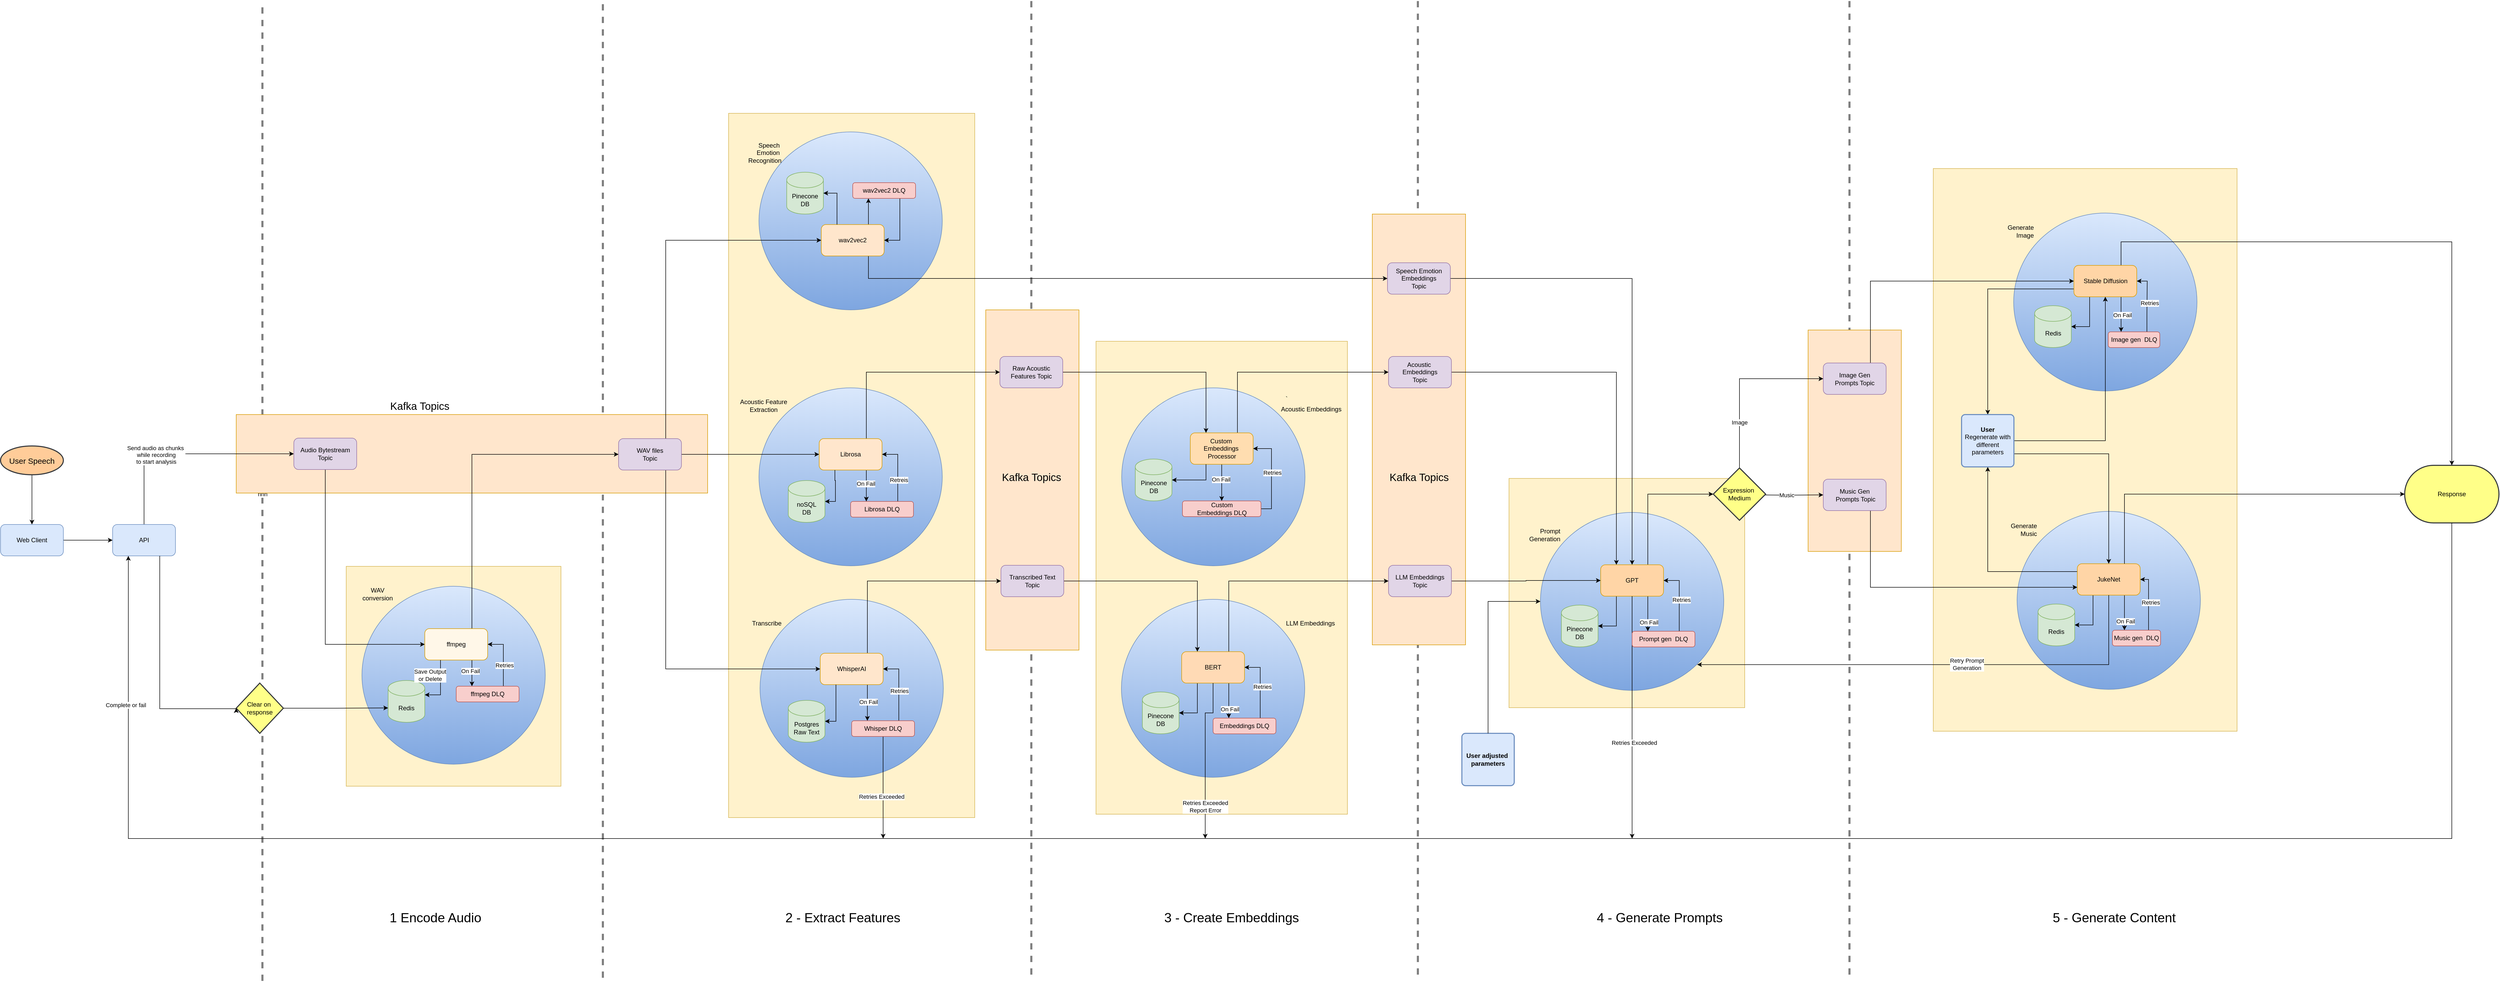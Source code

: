 <mxfile version="24.7.7">
  <diagram name="Page-1" id="VEQwehc2swYP7fJCZUeo">
    <mxGraphModel dx="2468" dy="2636" grid="1" gridSize="10" guides="1" tooltips="1" connect="1" arrows="1" fold="1" page="1" pageScale="1" pageWidth="850" pageHeight="1100" math="0" shadow="0">
      <root>
        <mxCell id="0" />
        <mxCell id="1" parent="0" />
        <mxCell id="8UidpD8ADYZxRoYTQ9N2-71" value="" style="rounded=0;whiteSpace=wrap;html=1;fillColor=#fff2cc;strokeColor=#d6b656;" vertex="1" parent="1">
          <mxGeometry x="2550" y="162" width="450" height="438" as="geometry" />
        </mxCell>
        <mxCell id="8UidpD8ADYZxRoYTQ9N2-70" value="" style="rounded=0;whiteSpace=wrap;html=1;fillColor=#fff2cc;strokeColor=#d6b656;" vertex="1" parent="1">
          <mxGeometry x="330" y="330" width="410" height="420" as="geometry" />
        </mxCell>
        <mxCell id="8UidpD8ADYZxRoYTQ9N2-68" value="" style="rounded=0;whiteSpace=wrap;html=1;fillColor=#fff2cc;strokeColor=#d6b656;" vertex="1" parent="1">
          <mxGeometry x="1060" y="-535.5" width="470" height="1345.5" as="geometry" />
        </mxCell>
        <mxCell id="8UidpD8ADYZxRoYTQ9N2-67" value="" style="rounded=0;whiteSpace=wrap;html=1;fillColor=#fff2cc;strokeColor=#d6b656;" vertex="1" parent="1">
          <mxGeometry x="1761.5" y="-100" width="480" height="903.5" as="geometry" />
        </mxCell>
        <mxCell id="8UidpD8ADYZxRoYTQ9N2-66" value="" style="rounded=0;whiteSpace=wrap;html=1;fillColor=#fff2cc;strokeColor=#d6b656;" vertex="1" parent="1">
          <mxGeometry x="3360" y="-430" width="580" height="1075" as="geometry" />
        </mxCell>
        <mxCell id="8UidpD8ADYZxRoYTQ9N2-42" value="nnn" style="endArrow=none;dashed=1;html=1;rounded=0;strokeWidth=4;curved=0;jumpStyle=none;jumpSize=24;opacity=50;flowAnimation=0;" edge="1" parent="1">
          <mxGeometry width="50" height="50" relative="1" as="geometry">
            <mxPoint x="170.0" y="1122" as="sourcePoint" />
            <mxPoint x="170.0" y="-738" as="targetPoint" />
          </mxGeometry>
        </mxCell>
        <mxCell id="8UidpD8ADYZxRoYTQ9N2-41" value="" style="endArrow=none;dashed=1;html=1;rounded=0;strokeWidth=4;curved=0;jumpStyle=gap;jumpSize=24;opacity=50;" edge="1" parent="1">
          <mxGeometry width="50" height="50" relative="1" as="geometry">
            <mxPoint x="3200" y="1110" as="sourcePoint" />
            <mxPoint x="3200" y="-750" as="targetPoint" />
          </mxGeometry>
        </mxCell>
        <mxCell id="8UidpD8ADYZxRoYTQ9N2-39" value="" style="rounded=0;whiteSpace=wrap;html=1;fillColor=#ffe6cc;strokeColor=#d79b00;" vertex="1" parent="1">
          <mxGeometry x="3121" y="-121.5" width="178" height="423" as="geometry" />
        </mxCell>
        <mxCell id="8UidpD8ADYZxRoYTQ9N2-36" value="" style="endArrow=none;dashed=1;html=1;rounded=0;strokeWidth=4;curved=0;jumpStyle=gap;jumpSize=24;opacity=50;" edge="1" parent="1">
          <mxGeometry width="50" height="50" relative="1" as="geometry">
            <mxPoint x="2376" y="1110" as="sourcePoint" />
            <mxPoint x="2376" y="-750" as="targetPoint" />
          </mxGeometry>
        </mxCell>
        <mxCell id="8UidpD8ADYZxRoYTQ9N2-34" value="nnn" style="endArrow=none;dashed=1;html=1;rounded=0;strokeWidth=4;curved=0;jumpStyle=none;jumpSize=24;opacity=50;flowAnimation=0;" edge="1" parent="1">
          <mxGeometry width="50" height="50" relative="1" as="geometry">
            <mxPoint x="820" y="1116" as="sourcePoint" />
            <mxPoint x="820" y="-744" as="targetPoint" />
          </mxGeometry>
        </mxCell>
        <mxCell id="8UidpD8ADYZxRoYTQ9N2-35" value="" style="endArrow=none;dashed=1;html=1;rounded=0;strokeWidth=4;curved=0;jumpStyle=gap;jumpSize=24;opacity=50;" edge="1" parent="1">
          <mxGeometry width="50" height="50" relative="1" as="geometry">
            <mxPoint x="1638" y="1110" as="sourcePoint" />
            <mxPoint x="1638" y="-750" as="targetPoint" />
          </mxGeometry>
        </mxCell>
        <mxCell id="8UidpD8ADYZxRoYTQ9N2-13" value="" style="verticalLabelPosition=bottom;verticalAlign=top;html=1;shape=mxgraph.flowchart.on-page_reference;fillColor=#dae8fc;strokeColor=#6c8ebf;gradientColor=#7ea6e0;" vertex="1" parent="1">
          <mxGeometry x="3520" y="225" width="350" height="340" as="geometry" />
        </mxCell>
        <mxCell id="8UidpD8ADYZxRoYTQ9N2-1" value="" style="verticalLabelPosition=bottom;verticalAlign=top;html=1;shape=mxgraph.flowchart.on-page_reference;fillColor=#dae8fc;strokeColor=#6c8ebf;gradientColor=#7ea6e0;" vertex="1" parent="1">
          <mxGeometry x="3513.5" y="-345" width="350" height="340" as="geometry" />
        </mxCell>
        <mxCell id="qtRhv1g1hhuLfqnJ4PMB-161" value="" style="verticalLabelPosition=bottom;verticalAlign=top;html=1;shape=mxgraph.flowchart.on-page_reference;fillColor=#dae8fc;strokeColor=#6c8ebf;gradientColor=#7ea6e0;" parent="1" vertex="1">
          <mxGeometry x="2610" y="227" width="350" height="340" as="geometry" />
        </mxCell>
        <mxCell id="qtRhv1g1hhuLfqnJ4PMB-157" value="" style="rounded=0;whiteSpace=wrap;html=1;fillColor=#ffe6cc;strokeColor=#d79b00;" parent="1" vertex="1">
          <mxGeometry x="120" y="40" width="900" height="150" as="geometry" />
        </mxCell>
        <mxCell id="qtRhv1g1hhuLfqnJ4PMB-156" value="" style="rounded=0;whiteSpace=wrap;html=1;fillColor=#ffe6cc;strokeColor=#d79b00;" parent="1" vertex="1">
          <mxGeometry x="2289" y="-343" width="178" height="823" as="geometry" />
        </mxCell>
        <mxCell id="qtRhv1g1hhuLfqnJ4PMB-155" value="" style="rounded=0;whiteSpace=wrap;html=1;fillColor=#ffe6cc;strokeColor=#d79b00;" parent="1" vertex="1">
          <mxGeometry x="1551" y="-160" width="178" height="650" as="geometry" />
        </mxCell>
        <mxCell id="qtRhv1g1hhuLfqnJ4PMB-152" value="" style="verticalLabelPosition=bottom;verticalAlign=top;html=1;shape=mxgraph.flowchart.on-page_reference;fillColor=#dae8fc;strokeColor=#6c8ebf;gradientColor=#7ea6e0;" parent="1" vertex="1">
          <mxGeometry x="360" y="368" width="350" height="340" as="geometry" />
        </mxCell>
        <mxCell id="qtRhv1g1hhuLfqnJ4PMB-147" value="" style="verticalLabelPosition=bottom;verticalAlign=top;html=1;shape=mxgraph.flowchart.on-page_reference;fillColor=#dae8fc;strokeColor=#6c8ebf;gradientColor=#7ea6e0;" parent="1" vertex="1">
          <mxGeometry x="1810.5" y="-11" width="350" height="340" as="geometry" />
        </mxCell>
        <mxCell id="qtRhv1g1hhuLfqnJ4PMB-146" value="" style="verticalLabelPosition=bottom;verticalAlign=top;html=1;shape=mxgraph.flowchart.on-page_reference;fillColor=#dae8fc;strokeColor=#6c8ebf;gradientColor=#7ea6e0;" parent="1" vertex="1">
          <mxGeometry x="1810" y="393" width="350" height="340" as="geometry" />
        </mxCell>
        <mxCell id="qtRhv1g1hhuLfqnJ4PMB-143" value="" style="verticalLabelPosition=bottom;verticalAlign=top;html=1;shape=mxgraph.flowchart.on-page_reference;fillColor=#dae8fc;strokeColor=#6c8ebf;gradientColor=#7ea6e0;" parent="1" vertex="1">
          <mxGeometry x="1120" y="393" width="350" height="340" as="geometry" />
        </mxCell>
        <mxCell id="qtRhv1g1hhuLfqnJ4PMB-142" value="" style="verticalLabelPosition=bottom;verticalAlign=top;html=1;shape=mxgraph.flowchart.on-page_reference;fillColor=#dae8fc;strokeColor=#6c8ebf;gradientColor=#7ea6e0;" parent="1" vertex="1">
          <mxGeometry x="1118" y="-500" width="350" height="340" as="geometry" />
        </mxCell>
        <mxCell id="qtRhv1g1hhuLfqnJ4PMB-141" value="" style="verticalLabelPosition=bottom;verticalAlign=top;html=1;shape=mxgraph.flowchart.on-page_reference;fillColor=#dae8fc;strokeColor=#6c8ebf;gradientColor=#7ea6e0;" parent="1" vertex="1">
          <mxGeometry x="1118" y="-11" width="350" height="340" as="geometry" />
        </mxCell>
        <mxCell id="qtRhv1g1hhuLfqnJ4PMB-87" style="edgeStyle=orthogonalEdgeStyle;rounded=0;orthogonalLoop=1;jettySize=auto;html=1;exitX=1;exitY=0.5;exitDx=0;exitDy=0;entryX=0;entryY=0.5;entryDx=0;entryDy=0;" parent="1" source="qtRhv1g1hhuLfqnJ4PMB-1" target="qtRhv1g1hhuLfqnJ4PMB-2" edge="1">
          <mxGeometry relative="1" as="geometry" />
        </mxCell>
        <mxCell id="qtRhv1g1hhuLfqnJ4PMB-1" value="Web Client" style="rounded=1;whiteSpace=wrap;html=1;fillColor=#dae8fc;strokeColor=#6c8ebf;" parent="1" vertex="1">
          <mxGeometry x="-330" y="250" width="120" height="60" as="geometry" />
        </mxCell>
        <mxCell id="qtRhv1g1hhuLfqnJ4PMB-4" style="edgeStyle=orthogonalEdgeStyle;rounded=0;orthogonalLoop=1;jettySize=auto;html=1;exitX=0.5;exitY=0;exitDx=0;exitDy=0;entryX=0;entryY=0.5;entryDx=0;entryDy=0;" parent="1" source="qtRhv1g1hhuLfqnJ4PMB-2" target="qtRhv1g1hhuLfqnJ4PMB-3" edge="1">
          <mxGeometry relative="1" as="geometry" />
        </mxCell>
        <mxCell id="qtRhv1g1hhuLfqnJ4PMB-96" value="Send audio as chunks&amp;nbsp;&lt;div&gt;while recording&lt;/div&gt;&lt;div&gt;to start analysis&lt;/div&gt;" style="edgeLabel;html=1;align=center;verticalAlign=middle;resizable=0;points=[];" parent="qtRhv1g1hhuLfqnJ4PMB-4" vertex="1" connectable="0">
          <mxGeometry x="-0.251" y="-2" relative="1" as="geometry">
            <mxPoint as="offset" />
          </mxGeometry>
        </mxCell>
        <mxCell id="qtRhv1g1hhuLfqnJ4PMB-2" value="API" style="rounded=1;whiteSpace=wrap;html=1;fillColor=#dae8fc;strokeColor=#6c8ebf;" parent="1" vertex="1">
          <mxGeometry x="-116" y="250" width="120" height="60" as="geometry" />
        </mxCell>
        <mxCell id="qtRhv1g1hhuLfqnJ4PMB-17" style="edgeStyle=orthogonalEdgeStyle;rounded=0;orthogonalLoop=1;jettySize=auto;html=1;exitX=0.5;exitY=1;exitDx=0;exitDy=0;entryX=0;entryY=0.5;entryDx=0;entryDy=0;" parent="1" source="qtRhv1g1hhuLfqnJ4PMB-3" target="qtRhv1g1hhuLfqnJ4PMB-5" edge="1">
          <mxGeometry relative="1" as="geometry" />
        </mxCell>
        <mxCell id="qtRhv1g1hhuLfqnJ4PMB-3" value="Audio Bytestream&lt;div&gt;Topic&lt;/div&gt;" style="rounded=1;whiteSpace=wrap;html=1;fillColor=#e1d5e7;strokeColor=#9673a6;" parent="1" vertex="1">
          <mxGeometry x="230" y="85" width="120" height="60" as="geometry" />
        </mxCell>
        <mxCell id="qtRhv1g1hhuLfqnJ4PMB-16" style="edgeStyle=orthogonalEdgeStyle;rounded=0;orthogonalLoop=1;jettySize=auto;html=1;exitX=0.75;exitY=0;exitDx=0;exitDy=0;entryX=0;entryY=0.5;entryDx=0;entryDy=0;" parent="1" source="qtRhv1g1hhuLfqnJ4PMB-5" target="qtRhv1g1hhuLfqnJ4PMB-9" edge="1">
          <mxGeometry relative="1" as="geometry" />
        </mxCell>
        <mxCell id="qtRhv1g1hhuLfqnJ4PMB-20" style="edgeStyle=orthogonalEdgeStyle;rounded=0;orthogonalLoop=1;jettySize=auto;html=1;exitX=0.75;exitY=1;exitDx=0;exitDy=0;entryX=0.25;entryY=0;entryDx=0;entryDy=0;" parent="1" source="qtRhv1g1hhuLfqnJ4PMB-5" target="qtRhv1g1hhuLfqnJ4PMB-19" edge="1">
          <mxGeometry relative="1" as="geometry" />
        </mxCell>
        <mxCell id="qtRhv1g1hhuLfqnJ4PMB-132" value="On Fail" style="edgeLabel;html=1;align=center;verticalAlign=middle;resizable=0;points=[];" parent="qtRhv1g1hhuLfqnJ4PMB-20" vertex="1" connectable="0">
          <mxGeometry x="-0.181" y="-3" relative="1" as="geometry">
            <mxPoint as="offset" />
          </mxGeometry>
        </mxCell>
        <mxCell id="qtRhv1g1hhuLfqnJ4PMB-5" value="ffmpeg" style="rounded=1;whiteSpace=wrap;html=1;fillColor=#FFF7E8;strokeColor=#d79b00;" parent="1" vertex="1">
          <mxGeometry x="480" y="449" width="120" height="60" as="geometry" />
        </mxCell>
        <mxCell id="qtRhv1g1hhuLfqnJ4PMB-8" value="WAV conversion" style="text;html=1;align=center;verticalAlign=middle;whiteSpace=wrap;rounded=0;" parent="1" vertex="1">
          <mxGeometry x="360" y="368" width="60" height="30" as="geometry" />
        </mxCell>
        <mxCell id="qtRhv1g1hhuLfqnJ4PMB-18" style="edgeStyle=orthogonalEdgeStyle;rounded=0;orthogonalLoop=1;jettySize=auto;html=1;exitX=0.75;exitY=1;exitDx=0;exitDy=0;entryX=0;entryY=0.5;entryDx=0;entryDy=0;" parent="1" source="qtRhv1g1hhuLfqnJ4PMB-9" target="qtRhv1g1hhuLfqnJ4PMB-11" edge="1">
          <mxGeometry relative="1" as="geometry">
            <Array as="points">
              <mxPoint x="940" y="526" />
            </Array>
          </mxGeometry>
        </mxCell>
        <mxCell id="qtRhv1g1hhuLfqnJ4PMB-59" style="edgeStyle=orthogonalEdgeStyle;rounded=0;orthogonalLoop=1;jettySize=auto;html=1;exitX=0.75;exitY=0;exitDx=0;exitDy=0;entryX=0;entryY=0.5;entryDx=0;entryDy=0;" parent="1" source="qtRhv1g1hhuLfqnJ4PMB-9" target="qtRhv1g1hhuLfqnJ4PMB-58" edge="1">
          <mxGeometry relative="1" as="geometry">
            <Array as="points">
              <mxPoint x="940" y="-293" />
            </Array>
          </mxGeometry>
        </mxCell>
        <mxCell id="qtRhv1g1hhuLfqnJ4PMB-153" style="edgeStyle=orthogonalEdgeStyle;rounded=0;orthogonalLoop=1;jettySize=auto;html=1;exitX=1;exitY=0.5;exitDx=0;exitDy=0;entryX=0;entryY=0.5;entryDx=0;entryDy=0;" parent="1" source="qtRhv1g1hhuLfqnJ4PMB-9" target="qtRhv1g1hhuLfqnJ4PMB-42" edge="1">
          <mxGeometry relative="1" as="geometry" />
        </mxCell>
        <mxCell id="qtRhv1g1hhuLfqnJ4PMB-9" value="WAV files&lt;div&gt;Topic&lt;/div&gt;" style="rounded=1;whiteSpace=wrap;html=1;fillColor=#e1d5e7;strokeColor=#9673a6;" parent="1" vertex="1">
          <mxGeometry x="850" y="86" width="120" height="60" as="geometry" />
        </mxCell>
        <mxCell id="qtRhv1g1hhuLfqnJ4PMB-27" style="edgeStyle=orthogonalEdgeStyle;rounded=0;orthogonalLoop=1;jettySize=auto;html=1;exitX=0.75;exitY=0;exitDx=0;exitDy=0;entryX=0;entryY=0.5;entryDx=0;entryDy=0;" parent="1" source="qtRhv1g1hhuLfqnJ4PMB-11" target="qtRhv1g1hhuLfqnJ4PMB-14" edge="1">
          <mxGeometry relative="1" as="geometry" />
        </mxCell>
        <mxCell id="qtRhv1g1hhuLfqnJ4PMB-34" style="edgeStyle=orthogonalEdgeStyle;rounded=0;orthogonalLoop=1;jettySize=auto;html=1;exitX=0.75;exitY=1;exitDx=0;exitDy=0;entryX=0.25;entryY=0;entryDx=0;entryDy=0;" parent="1" source="qtRhv1g1hhuLfqnJ4PMB-11" target="qtRhv1g1hhuLfqnJ4PMB-31" edge="1">
          <mxGeometry relative="1" as="geometry" />
        </mxCell>
        <mxCell id="qtRhv1g1hhuLfqnJ4PMB-36" value="On Fail" style="edgeLabel;html=1;align=center;verticalAlign=middle;resizable=0;points=[];" parent="qtRhv1g1hhuLfqnJ4PMB-34" vertex="1" connectable="0">
          <mxGeometry x="0.654" y="2" relative="1" as="geometry">
            <mxPoint y="-24" as="offset" />
          </mxGeometry>
        </mxCell>
        <mxCell id="qtRhv1g1hhuLfqnJ4PMB-11" value="WhisperAI" style="rounded=1;whiteSpace=wrap;html=1;fillColor=#ffe6cc;strokeColor=#d79b00;" parent="1" vertex="1">
          <mxGeometry x="1235" y="496" width="120" height="60" as="geometry" />
        </mxCell>
        <mxCell id="qtRhv1g1hhuLfqnJ4PMB-12" value="Transcribe" style="text;html=1;align=center;verticalAlign=middle;whiteSpace=wrap;rounded=0;" parent="1" vertex="1">
          <mxGeometry x="1103" y="429" width="60" height="20" as="geometry" />
        </mxCell>
        <mxCell id="qtRhv1g1hhuLfqnJ4PMB-30" style="edgeStyle=orthogonalEdgeStyle;rounded=0;orthogonalLoop=1;jettySize=auto;html=1;exitX=1;exitY=0.5;exitDx=0;exitDy=0;entryX=0.25;entryY=0;entryDx=0;entryDy=0;" parent="1" source="qtRhv1g1hhuLfqnJ4PMB-14" target="qtRhv1g1hhuLfqnJ4PMB-28" edge="1">
          <mxGeometry relative="1" as="geometry">
            <mxPoint x="1758" y="326" as="sourcePoint" />
          </mxGeometry>
        </mxCell>
        <mxCell id="qtRhv1g1hhuLfqnJ4PMB-14" value="Transcribed Text&lt;div&gt;Topic&lt;/div&gt;" style="rounded=1;whiteSpace=wrap;html=1;fillColor=#e1d5e7;strokeColor=#9673a6;" parent="1" vertex="1">
          <mxGeometry x="1580" y="328" width="120" height="60" as="geometry" />
        </mxCell>
        <mxCell id="qtRhv1g1hhuLfqnJ4PMB-23" style="edgeStyle=orthogonalEdgeStyle;rounded=0;orthogonalLoop=1;jettySize=auto;html=1;exitX=0.75;exitY=0;exitDx=0;exitDy=0;entryX=1;entryY=0.5;entryDx=0;entryDy=0;" parent="1" source="qtRhv1g1hhuLfqnJ4PMB-19" target="qtRhv1g1hhuLfqnJ4PMB-5" edge="1">
          <mxGeometry relative="1" as="geometry" />
        </mxCell>
        <mxCell id="qtRhv1g1hhuLfqnJ4PMB-186" value="Retries" style="edgeLabel;html=1;align=center;verticalAlign=middle;resizable=0;points=[];" parent="qtRhv1g1hhuLfqnJ4PMB-23" vertex="1" connectable="0">
          <mxGeometry x="-0.255" y="-2" relative="1" as="geometry">
            <mxPoint y="1" as="offset" />
          </mxGeometry>
        </mxCell>
        <mxCell id="qtRhv1g1hhuLfqnJ4PMB-19" value="ffmpeg DLQ" style="rounded=1;whiteSpace=wrap;html=1;fillColor=#f8cecc;strokeColor=#b85450;" parent="1" vertex="1">
          <mxGeometry x="540" y="559" width="120" height="30" as="geometry" />
        </mxCell>
        <mxCell id="qtRhv1g1hhuLfqnJ4PMB-21" value="&lt;div&gt;Redis&lt;/div&gt;" style="shape=cylinder3;whiteSpace=wrap;html=1;boundedLbl=1;backgroundOutline=1;size=15;fillColor=#d5e8d4;strokeColor=#82b366;" parent="1" vertex="1">
          <mxGeometry x="410" y="548" width="70" height="80" as="geometry" />
        </mxCell>
        <mxCell id="qtRhv1g1hhuLfqnJ4PMB-22" style="edgeStyle=orthogonalEdgeStyle;rounded=0;orthogonalLoop=1;jettySize=auto;html=1;exitX=0.25;exitY=1;exitDx=0;exitDy=0;entryX=1;entryY=0;entryDx=0;entryDy=27.5;entryPerimeter=0;" parent="1" source="qtRhv1g1hhuLfqnJ4PMB-5" target="qtRhv1g1hhuLfqnJ4PMB-21" edge="1">
          <mxGeometry relative="1" as="geometry" />
        </mxCell>
        <mxCell id="qtRhv1g1hhuLfqnJ4PMB-26" value="Save Output&lt;div&gt;or Delete&lt;/div&gt;" style="edgeLabel;html=1;align=center;verticalAlign=middle;resizable=0;points=[];" parent="qtRhv1g1hhuLfqnJ4PMB-22" vertex="1" connectable="0">
          <mxGeometry x="0.094" relative="1" as="geometry">
            <mxPoint x="-20" y="-24" as="offset" />
          </mxGeometry>
        </mxCell>
        <mxCell id="qtRhv1g1hhuLfqnJ4PMB-56" style="edgeStyle=orthogonalEdgeStyle;rounded=0;orthogonalLoop=1;jettySize=auto;html=1;exitX=0.25;exitY=1;exitDx=0;exitDy=0;entryX=1;entryY=0.5;entryDx=0;entryDy=0;entryPerimeter=0;" parent="1" source="qtRhv1g1hhuLfqnJ4PMB-28" target="qtRhv1g1hhuLfqnJ4PMB-55" edge="1">
          <mxGeometry relative="1" as="geometry" />
        </mxCell>
        <mxCell id="qtRhv1g1hhuLfqnJ4PMB-70" style="edgeStyle=orthogonalEdgeStyle;rounded=0;orthogonalLoop=1;jettySize=auto;html=1;exitX=0.75;exitY=1;exitDx=0;exitDy=0;entryX=0.25;entryY=0;entryDx=0;entryDy=0;" parent="1" source="qtRhv1g1hhuLfqnJ4PMB-28" target="qtRhv1g1hhuLfqnJ4PMB-69" edge="1">
          <mxGeometry relative="1" as="geometry" />
        </mxCell>
        <mxCell id="qtRhv1g1hhuLfqnJ4PMB-72" value="On Fail" style="edgeLabel;html=1;align=center;verticalAlign=middle;resizable=0;points=[];" parent="qtRhv1g1hhuLfqnJ4PMB-70" vertex="1" connectable="0">
          <mxGeometry x="0.483" y="2" relative="1" as="geometry">
            <mxPoint as="offset" />
          </mxGeometry>
        </mxCell>
        <mxCell id="qtRhv1g1hhuLfqnJ4PMB-173" style="edgeStyle=orthogonalEdgeStyle;rounded=0;orthogonalLoop=1;jettySize=auto;html=1;exitX=0.75;exitY=0;exitDx=0;exitDy=0;entryX=0;entryY=0.5;entryDx=0;entryDy=0;" parent="1" source="qtRhv1g1hhuLfqnJ4PMB-28" target="qtRhv1g1hhuLfqnJ4PMB-172" edge="1">
          <mxGeometry relative="1" as="geometry" />
        </mxCell>
        <mxCell id="qtRhv1g1hhuLfqnJ4PMB-28" value="BERT" style="rounded=1;whiteSpace=wrap;html=1;fillColor=#FFDAB5;strokeColor=#d79b00;" parent="1" vertex="1">
          <mxGeometry x="1925" y="493" width="120" height="60" as="geometry" />
        </mxCell>
        <mxCell id="qtRhv1g1hhuLfqnJ4PMB-35" style="edgeStyle=orthogonalEdgeStyle;rounded=0;orthogonalLoop=1;jettySize=auto;html=1;exitX=0.75;exitY=0;exitDx=0;exitDy=0;entryX=1;entryY=0.5;entryDx=0;entryDy=0;" parent="1" source="qtRhv1g1hhuLfqnJ4PMB-31" target="qtRhv1g1hhuLfqnJ4PMB-11" edge="1">
          <mxGeometry relative="1" as="geometry" />
        </mxCell>
        <mxCell id="qtRhv1g1hhuLfqnJ4PMB-37" value="Retries" style="edgeLabel;html=1;align=center;verticalAlign=middle;resizable=0;points=[];" parent="qtRhv1g1hhuLfqnJ4PMB-35" vertex="1" connectable="0">
          <mxGeometry x="-0.118" y="-1" relative="1" as="geometry">
            <mxPoint as="offset" />
          </mxGeometry>
        </mxCell>
        <mxCell id="8UidpD8ADYZxRoYTQ9N2-30" style="edgeStyle=orthogonalEdgeStyle;rounded=0;orthogonalLoop=1;jettySize=auto;html=1;exitX=0.5;exitY=1;exitDx=0;exitDy=0;" edge="1" parent="1" source="qtRhv1g1hhuLfqnJ4PMB-31">
          <mxGeometry relative="1" as="geometry">
            <mxPoint x="1355.095" y="850" as="targetPoint" />
          </mxGeometry>
        </mxCell>
        <mxCell id="8UidpD8ADYZxRoYTQ9N2-31" value="Retries Exceeded" style="edgeLabel;html=1;align=center;verticalAlign=middle;resizable=0;points=[];" vertex="1" connectable="0" parent="8UidpD8ADYZxRoYTQ9N2-30">
          <mxGeometry x="0.178" y="-4" relative="1" as="geometry">
            <mxPoint as="offset" />
          </mxGeometry>
        </mxCell>
        <mxCell id="qtRhv1g1hhuLfqnJ4PMB-31" value="Whisper DLQ" style="rounded=1;whiteSpace=wrap;html=1;fillColor=#f8cecc;strokeColor=#b85450;" parent="1" vertex="1">
          <mxGeometry x="1295" y="625" width="120" height="30" as="geometry" />
        </mxCell>
        <mxCell id="qtRhv1g1hhuLfqnJ4PMB-32" value="&lt;div&gt;Postgres&lt;/div&gt;&lt;div&gt;Raw Text&lt;br&gt;&lt;/div&gt;" style="shape=cylinder3;whiteSpace=wrap;html=1;boundedLbl=1;backgroundOutline=1;size=15;fillColor=#d5e8d4;strokeColor=#82b366;" parent="1" vertex="1">
          <mxGeometry x="1174" y="586" width="70" height="80" as="geometry" />
        </mxCell>
        <mxCell id="qtRhv1g1hhuLfqnJ4PMB-33" style="edgeStyle=orthogonalEdgeStyle;rounded=0;orthogonalLoop=1;jettySize=auto;html=1;exitX=0.25;exitY=1;exitDx=0;exitDy=0;entryX=1;entryY=0.5;entryDx=0;entryDy=0;entryPerimeter=0;" parent="1" source="qtRhv1g1hhuLfqnJ4PMB-11" target="qtRhv1g1hhuLfqnJ4PMB-32" edge="1">
          <mxGeometry relative="1" as="geometry" />
        </mxCell>
        <mxCell id="qtRhv1g1hhuLfqnJ4PMB-47" style="edgeStyle=orthogonalEdgeStyle;rounded=0;orthogonalLoop=1;jettySize=auto;html=1;exitX=0.75;exitY=0;exitDx=0;exitDy=0;entryX=0;entryY=0.5;entryDx=0;entryDy=0;" parent="1" source="qtRhv1g1hhuLfqnJ4PMB-42" target="qtRhv1g1hhuLfqnJ4PMB-46" edge="1">
          <mxGeometry relative="1" as="geometry" />
        </mxCell>
        <mxCell id="qtRhv1g1hhuLfqnJ4PMB-136" style="edgeStyle=orthogonalEdgeStyle;rounded=0;orthogonalLoop=1;jettySize=auto;html=1;exitX=0.75;exitY=1;exitDx=0;exitDy=0;entryX=0.25;entryY=0;entryDx=0;entryDy=0;" parent="1" source="qtRhv1g1hhuLfqnJ4PMB-42" target="qtRhv1g1hhuLfqnJ4PMB-60" edge="1">
          <mxGeometry relative="1" as="geometry" />
        </mxCell>
        <mxCell id="qtRhv1g1hhuLfqnJ4PMB-188" value="On Fail" style="edgeLabel;html=1;align=center;verticalAlign=middle;resizable=0;points=[];" parent="qtRhv1g1hhuLfqnJ4PMB-136" vertex="1" connectable="0">
          <mxGeometry x="-0.156" y="-1" relative="1" as="geometry">
            <mxPoint as="offset" />
          </mxGeometry>
        </mxCell>
        <mxCell id="qtRhv1g1hhuLfqnJ4PMB-42" value="Librosa" style="rounded=1;whiteSpace=wrap;html=1;fillColor=#ffe6cc;strokeColor=#d79b00;" parent="1" vertex="1">
          <mxGeometry x="1233" y="86" width="120" height="60" as="geometry" />
        </mxCell>
        <mxCell id="qtRhv1g1hhuLfqnJ4PMB-123" style="edgeStyle=orthogonalEdgeStyle;rounded=0;orthogonalLoop=1;jettySize=auto;html=1;exitX=1;exitY=0.5;exitDx=0;exitDy=0;entryX=0.25;entryY=0;entryDx=0;entryDy=0;" parent="1" source="qtRhv1g1hhuLfqnJ4PMB-46" target="qtRhv1g1hhuLfqnJ4PMB-67" edge="1">
          <mxGeometry relative="1" as="geometry">
            <mxPoint x="1698.5" y="-52" as="sourcePoint" />
          </mxGeometry>
        </mxCell>
        <mxCell id="qtRhv1g1hhuLfqnJ4PMB-46" value="Raw Acoustic Features Topic" style="rounded=1;whiteSpace=wrap;html=1;fillColor=#e1d5e7;strokeColor=#9673a6;" parent="1" vertex="1">
          <mxGeometry x="1578" y="-71" width="120" height="60" as="geometry" />
        </mxCell>
        <mxCell id="qtRhv1g1hhuLfqnJ4PMB-55" value="&lt;div&gt;Pinecone DB&lt;br&gt;&lt;/div&gt;" style="shape=cylinder3;whiteSpace=wrap;html=1;boundedLbl=1;backgroundOutline=1;size=15;fillColor=#d5e8d4;strokeColor=#82b366;" parent="1" vertex="1">
          <mxGeometry x="1850" y="570" width="70" height="80" as="geometry" />
        </mxCell>
        <mxCell id="qtRhv1g1hhuLfqnJ4PMB-57" value="Acoustic Feature Extraction" style="text;html=1;align=center;verticalAlign=middle;whiteSpace=wrap;rounded=0;" parent="1" vertex="1">
          <mxGeometry x="1080" y="13" width="94" height="20" as="geometry" />
        </mxCell>
        <mxCell id="qtRhv1g1hhuLfqnJ4PMB-148" style="edgeStyle=orthogonalEdgeStyle;rounded=0;orthogonalLoop=1;jettySize=auto;html=1;exitX=0.75;exitY=1;exitDx=0;exitDy=0;entryX=0;entryY=0.5;entryDx=0;entryDy=0;" parent="1" source="qtRhv1g1hhuLfqnJ4PMB-58" target="qtRhv1g1hhuLfqnJ4PMB-106" edge="1">
          <mxGeometry relative="1" as="geometry" />
        </mxCell>
        <mxCell id="qtRhv1g1hhuLfqnJ4PMB-150" style="edgeStyle=orthogonalEdgeStyle;rounded=0;orthogonalLoop=1;jettySize=auto;html=1;exitX=0.75;exitY=0;exitDx=0;exitDy=0;entryX=0.25;entryY=1;entryDx=0;entryDy=0;" parent="1" source="qtRhv1g1hhuLfqnJ4PMB-58" target="qtRhv1g1hhuLfqnJ4PMB-113" edge="1">
          <mxGeometry relative="1" as="geometry" />
        </mxCell>
        <mxCell id="qtRhv1g1hhuLfqnJ4PMB-58" value="wav2vec2" style="rounded=1;whiteSpace=wrap;html=1;fillColor=#ffe6cc;strokeColor=#d79b00;" parent="1" vertex="1">
          <mxGeometry x="1237" y="-323" width="120" height="60" as="geometry" />
        </mxCell>
        <mxCell id="qtRhv1g1hhuLfqnJ4PMB-134" style="edgeStyle=orthogonalEdgeStyle;rounded=0;orthogonalLoop=1;jettySize=auto;html=1;exitX=0.75;exitY=0;exitDx=0;exitDy=0;entryX=1;entryY=0.5;entryDx=0;entryDy=0;" parent="1" source="qtRhv1g1hhuLfqnJ4PMB-60" target="qtRhv1g1hhuLfqnJ4PMB-42" edge="1">
          <mxGeometry relative="1" as="geometry" />
        </mxCell>
        <mxCell id="qtRhv1g1hhuLfqnJ4PMB-187" value="Retreis" style="edgeLabel;html=1;align=center;verticalAlign=middle;resizable=0;points=[];" parent="qtRhv1g1hhuLfqnJ4PMB-134" vertex="1" connectable="0">
          <mxGeometry x="-0.311" y="-2" relative="1" as="geometry">
            <mxPoint as="offset" />
          </mxGeometry>
        </mxCell>
        <mxCell id="qtRhv1g1hhuLfqnJ4PMB-60" value="Librosa DLQ" style="rounded=1;whiteSpace=wrap;html=1;fillColor=#f8cecc;strokeColor=#b85450;" parent="1" vertex="1">
          <mxGeometry x="1293" y="206" width="120" height="30" as="geometry" />
        </mxCell>
        <mxCell id="qtRhv1g1hhuLfqnJ4PMB-65" value="LLM Embeddings" style="text;html=1;align=center;verticalAlign=middle;whiteSpace=wrap;rounded=0;" parent="1" vertex="1">
          <mxGeometry x="2096" y="429" width="150" height="20" as="geometry" />
        </mxCell>
        <mxCell id="qtRhv1g1hhuLfqnJ4PMB-75" style="edgeStyle=orthogonalEdgeStyle;rounded=0;orthogonalLoop=1;jettySize=auto;html=1;exitX=0.5;exitY=1;exitDx=0;exitDy=0;entryX=0.5;entryY=0;entryDx=0;entryDy=0;" parent="1" source="qtRhv1g1hhuLfqnJ4PMB-67" target="qtRhv1g1hhuLfqnJ4PMB-74" edge="1">
          <mxGeometry relative="1" as="geometry" />
        </mxCell>
        <mxCell id="qtRhv1g1hhuLfqnJ4PMB-77" value="On Fail" style="edgeLabel;html=1;align=center;verticalAlign=middle;resizable=0;points=[];" parent="qtRhv1g1hhuLfqnJ4PMB-75" vertex="1" connectable="0">
          <mxGeometry x="-0.183" y="-2" relative="1" as="geometry">
            <mxPoint as="offset" />
          </mxGeometry>
        </mxCell>
        <mxCell id="qtRhv1g1hhuLfqnJ4PMB-82" style="edgeStyle=orthogonalEdgeStyle;rounded=0;orthogonalLoop=1;jettySize=auto;html=1;exitX=0.75;exitY=0;exitDx=0;exitDy=0;entryX=0;entryY=0.5;entryDx=0;entryDy=0;" parent="1" source="qtRhv1g1hhuLfqnJ4PMB-67" target="qtRhv1g1hhuLfqnJ4PMB-81" edge="1">
          <mxGeometry relative="1" as="geometry" />
        </mxCell>
        <mxCell id="qtRhv1g1hhuLfqnJ4PMB-67" value="Custom&amp;nbsp;&lt;div&gt;Embeddings&amp;nbsp;&lt;/div&gt;&lt;div&gt;Processor&lt;/div&gt;" style="rounded=1;whiteSpace=wrap;html=1;fillColor=#FFDDB0;strokeColor=#d79b00;" parent="1" vertex="1">
          <mxGeometry x="1941.5" y="75" width="120" height="60" as="geometry" />
        </mxCell>
        <mxCell id="qtRhv1g1hhuLfqnJ4PMB-71" style="edgeStyle=orthogonalEdgeStyle;rounded=0;orthogonalLoop=1;jettySize=auto;html=1;exitX=0.75;exitY=0;exitDx=0;exitDy=0;entryX=1;entryY=0.5;entryDx=0;entryDy=0;" parent="1" source="qtRhv1g1hhuLfqnJ4PMB-69" target="qtRhv1g1hhuLfqnJ4PMB-28" edge="1">
          <mxGeometry relative="1" as="geometry" />
        </mxCell>
        <mxCell id="qtRhv1g1hhuLfqnJ4PMB-73" value="Retries" style="edgeLabel;html=1;align=center;verticalAlign=middle;resizable=0;points=[];" parent="qtRhv1g1hhuLfqnJ4PMB-71" vertex="1" connectable="0">
          <mxGeometry x="-0.058" y="-4" relative="1" as="geometry">
            <mxPoint as="offset" />
          </mxGeometry>
        </mxCell>
        <mxCell id="8UidpD8ADYZxRoYTQ9N2-28" style="edgeStyle=orthogonalEdgeStyle;rounded=0;orthogonalLoop=1;jettySize=auto;html=1;exitX=0.5;exitY=1;exitDx=0;exitDy=0;" edge="1" parent="1" source="qtRhv1g1hhuLfqnJ4PMB-28">
          <mxGeometry relative="1" as="geometry">
            <mxPoint x="1970" y="850" as="targetPoint" />
            <Array as="points">
              <mxPoint x="1985" y="610" />
              <mxPoint x="1970" y="610" />
              <mxPoint x="1970" y="850" />
            </Array>
          </mxGeometry>
        </mxCell>
        <mxCell id="8UidpD8ADYZxRoYTQ9N2-29" value="Retries Exceeded&lt;div&gt;Report Error&lt;/div&gt;" style="edgeLabel;html=1;align=center;verticalAlign=middle;resizable=0;points=[];" vertex="1" connectable="0" parent="8UidpD8ADYZxRoYTQ9N2-28">
          <mxGeometry x="0.149" y="1" relative="1" as="geometry">
            <mxPoint x="-1" y="72" as="offset" />
          </mxGeometry>
        </mxCell>
        <mxCell id="qtRhv1g1hhuLfqnJ4PMB-69" value="Embeddings DLQ" style="rounded=1;whiteSpace=wrap;html=1;fillColor=#f8cecc;strokeColor=#b85450;" parent="1" vertex="1">
          <mxGeometry x="1985" y="620" width="120" height="30" as="geometry" />
        </mxCell>
        <mxCell id="qtRhv1g1hhuLfqnJ4PMB-76" style="edgeStyle=orthogonalEdgeStyle;rounded=0;orthogonalLoop=1;jettySize=auto;html=1;exitX=1;exitY=0.5;exitDx=0;exitDy=0;entryX=1;entryY=0.5;entryDx=0;entryDy=0;" parent="1" source="qtRhv1g1hhuLfqnJ4PMB-74" target="qtRhv1g1hhuLfqnJ4PMB-67" edge="1">
          <mxGeometry relative="1" as="geometry" />
        </mxCell>
        <mxCell id="qtRhv1g1hhuLfqnJ4PMB-78" value="Retries" style="edgeLabel;html=1;align=center;verticalAlign=middle;resizable=0;points=[];" parent="qtRhv1g1hhuLfqnJ4PMB-76" vertex="1" connectable="0">
          <mxGeometry x="0.052" y="-1" relative="1" as="geometry">
            <mxPoint as="offset" />
          </mxGeometry>
        </mxCell>
        <mxCell id="qtRhv1g1hhuLfqnJ4PMB-74" value="&lt;div&gt;Custom&lt;/div&gt;Embeddings DLQ" style="rounded=1;whiteSpace=wrap;html=1;fillColor=#f8cecc;strokeColor=#b85450;" parent="1" vertex="1">
          <mxGeometry x="1926.5" y="205" width="150" height="30" as="geometry" />
        </mxCell>
        <mxCell id="qtRhv1g1hhuLfqnJ4PMB-79" value="&lt;div&gt;noSQL&lt;br&gt;&lt;/div&gt;&lt;div&gt;DB&lt;/div&gt;" style="shape=cylinder3;whiteSpace=wrap;html=1;boundedLbl=1;backgroundOutline=1;size=15;fillColor=#d5e8d4;strokeColor=#82b366;" parent="1" vertex="1">
          <mxGeometry x="1174" y="166" width="70" height="80" as="geometry" />
        </mxCell>
        <mxCell id="qtRhv1g1hhuLfqnJ4PMB-185" style="edgeStyle=orthogonalEdgeStyle;rounded=0;orthogonalLoop=1;jettySize=auto;html=1;exitX=1;exitY=0.5;exitDx=0;exitDy=0;entryX=0.25;entryY=0;entryDx=0;entryDy=0;" parent="1" source="qtRhv1g1hhuLfqnJ4PMB-81" target="qtRhv1g1hhuLfqnJ4PMB-165" edge="1">
          <mxGeometry relative="1" as="geometry" />
        </mxCell>
        <mxCell id="qtRhv1g1hhuLfqnJ4PMB-81" value="Acoustic&amp;nbsp;&lt;div&gt;Embeddings&lt;div&gt;Topic&lt;/div&gt;&lt;/div&gt;" style="rounded=1;whiteSpace=wrap;html=1;fillColor=#e1d5e7;strokeColor=#9673a6;" parent="1" vertex="1">
          <mxGeometry x="2320" y="-71" width="120" height="60" as="geometry" />
        </mxCell>
        <mxCell id="qtRhv1g1hhuLfqnJ4PMB-86" style="edgeStyle=orthogonalEdgeStyle;rounded=0;orthogonalLoop=1;jettySize=auto;html=1;entryX=0.5;entryY=0;entryDx=0;entryDy=0;exitX=0.5;exitY=1;exitDx=0;exitDy=0;exitPerimeter=0;" parent="1" source="qtRhv1g1hhuLfqnJ4PMB-159" target="qtRhv1g1hhuLfqnJ4PMB-1" edge="1">
          <mxGeometry relative="1" as="geometry">
            <mxPoint x="-270" y="80" as="sourcePoint" />
          </mxGeometry>
        </mxCell>
        <mxCell id="qtRhv1g1hhuLfqnJ4PMB-90" value="Clear on&amp;nbsp;&lt;div&gt;response&lt;/div&gt;" style="strokeWidth=2;html=1;shape=mxgraph.flowchart.decision;whiteSpace=wrap;fillColor=#ffff88;strokeColor=#36393d;" parent="1" vertex="1">
          <mxGeometry x="120" y="553" width="90" height="96" as="geometry" />
        </mxCell>
        <mxCell id="qtRhv1g1hhuLfqnJ4PMB-92" style="edgeStyle=orthogonalEdgeStyle;rounded=0;orthogonalLoop=1;jettySize=auto;html=1;exitX=1;exitY=0.5;exitDx=0;exitDy=0;exitPerimeter=0;entryX=0;entryY=0;entryDx=0;entryDy=52.5;entryPerimeter=0;" parent="1" source="qtRhv1g1hhuLfqnJ4PMB-90" target="qtRhv1g1hhuLfqnJ4PMB-21" edge="1">
          <mxGeometry relative="1" as="geometry">
            <mxPoint x="134" y="410" as="targetPoint" />
          </mxGeometry>
        </mxCell>
        <mxCell id="qtRhv1g1hhuLfqnJ4PMB-93" value="Response" style="strokeWidth=2;html=1;shape=mxgraph.flowchart.terminator;whiteSpace=wrap;fillColor=#ffff88;strokeColor=#36393d;" parent="1" vertex="1">
          <mxGeometry x="4260" y="137" width="180" height="110" as="geometry" />
        </mxCell>
        <mxCell id="qtRhv1g1hhuLfqnJ4PMB-94" style="edgeStyle=orthogonalEdgeStyle;rounded=0;orthogonalLoop=1;jettySize=auto;html=1;exitX=0.5;exitY=1;exitDx=0;exitDy=0;exitPerimeter=0;entryX=0.25;entryY=1;entryDx=0;entryDy=0;" parent="1" source="qtRhv1g1hhuLfqnJ4PMB-93" target="qtRhv1g1hhuLfqnJ4PMB-2" edge="1">
          <mxGeometry relative="1" as="geometry">
            <Array as="points">
              <mxPoint x="4350" y="850" />
              <mxPoint x="-86" y="850" />
            </Array>
          </mxGeometry>
        </mxCell>
        <mxCell id="qtRhv1g1hhuLfqnJ4PMB-98" value="Complete or fail" style="edgeLabel;html=1;align=center;verticalAlign=middle;resizable=0;points=[];" parent="qtRhv1g1hhuLfqnJ4PMB-94" vertex="1" connectable="0">
          <mxGeometry x="0.898" y="5" relative="1" as="geometry">
            <mxPoint as="offset" />
          </mxGeometry>
        </mxCell>
        <mxCell id="qtRhv1g1hhuLfqnJ4PMB-184" style="edgeStyle=orthogonalEdgeStyle;rounded=0;orthogonalLoop=1;jettySize=auto;html=1;exitX=1;exitY=0.5;exitDx=0;exitDy=0;" parent="1" source="qtRhv1g1hhuLfqnJ4PMB-106" target="qtRhv1g1hhuLfqnJ4PMB-165" edge="1">
          <mxGeometry relative="1" as="geometry" />
        </mxCell>
        <mxCell id="qtRhv1g1hhuLfqnJ4PMB-106" value="Speech Emotion&lt;div&gt;Embeddings&lt;/div&gt;&lt;div&gt;Topic&lt;/div&gt;" style="rounded=1;whiteSpace=wrap;html=1;fillColor=#e1d5e7;strokeColor=#9673a6;" parent="1" vertex="1">
          <mxGeometry x="2318" y="-250" width="120" height="60" as="geometry" />
        </mxCell>
        <mxCell id="qtRhv1g1hhuLfqnJ4PMB-109" value="Pinecone DB" style="shape=cylinder3;whiteSpace=wrap;html=1;boundedLbl=1;backgroundOutline=1;size=15;fillColor=#d5e8d4;strokeColor=#82b366;" parent="1" vertex="1">
          <mxGeometry x="1171" y="-423" width="70" height="80" as="geometry" />
        </mxCell>
        <mxCell id="qtRhv1g1hhuLfqnJ4PMB-151" style="edgeStyle=orthogonalEdgeStyle;rounded=0;orthogonalLoop=1;jettySize=auto;html=1;exitX=0.75;exitY=1;exitDx=0;exitDy=0;entryX=1;entryY=0.5;entryDx=0;entryDy=0;" parent="1" source="qtRhv1g1hhuLfqnJ4PMB-113" target="qtRhv1g1hhuLfqnJ4PMB-58" edge="1">
          <mxGeometry relative="1" as="geometry" />
        </mxCell>
        <mxCell id="qtRhv1g1hhuLfqnJ4PMB-113" value="wav2vec2 DLQ" style="rounded=1;whiteSpace=wrap;html=1;fillColor=#f8cecc;strokeColor=#b85450;" parent="1" vertex="1">
          <mxGeometry x="1297" y="-403" width="120" height="30" as="geometry" />
        </mxCell>
        <mxCell id="qtRhv1g1hhuLfqnJ4PMB-120" value="Acoustic Embeddings" style="text;html=1;align=center;verticalAlign=middle;whiteSpace=wrap;rounded=0;" parent="1" vertex="1">
          <mxGeometry x="2110" y="20" width="125" height="20" as="geometry" />
        </mxCell>
        <mxCell id="qtRhv1g1hhuLfqnJ4PMB-121" value="`" style="text;html=1;align=center;verticalAlign=middle;resizable=0;points=[];autosize=1;strokeColor=none;fillColor=none;" parent="1" vertex="1">
          <mxGeometry x="2110" y="-5" width="30" height="30" as="geometry" />
        </mxCell>
        <mxCell id="qtRhv1g1hhuLfqnJ4PMB-122" style="edgeStyle=orthogonalEdgeStyle;rounded=0;orthogonalLoop=1;jettySize=auto;html=1;exitX=0.5;exitY=1;exitDx=0;exitDy=0;" parent="1" source="qtRhv1g1hhuLfqnJ4PMB-60" target="qtRhv1g1hhuLfqnJ4PMB-60" edge="1">
          <mxGeometry relative="1" as="geometry" />
        </mxCell>
        <mxCell id="qtRhv1g1hhuLfqnJ4PMB-126" value="Pinecone DB" style="shape=cylinder3;whiteSpace=wrap;html=1;boundedLbl=1;backgroundOutline=1;size=15;fillColor=#d5e8d4;strokeColor=#82b366;" parent="1" vertex="1">
          <mxGeometry x="1836.5" y="125" width="70" height="80" as="geometry" />
        </mxCell>
        <mxCell id="qtRhv1g1hhuLfqnJ4PMB-84" value="Speech&amp;nbsp;&lt;div&gt;Emotion&amp;nbsp;&lt;/div&gt;&lt;div&gt;Recognition&lt;/div&gt;" style="text;html=1;align=right;verticalAlign=middle;whiteSpace=wrap;rounded=0;" parent="1" vertex="1">
          <mxGeometry x="983" y="-470" width="180" height="20" as="geometry" />
        </mxCell>
        <mxCell id="qtRhv1g1hhuLfqnJ4PMB-137" style="edgeStyle=orthogonalEdgeStyle;rounded=0;orthogonalLoop=1;jettySize=auto;html=1;exitX=0.25;exitY=1;exitDx=0;exitDy=0;entryX=1;entryY=0.5;entryDx=0;entryDy=0;entryPerimeter=0;" parent="1" source="qtRhv1g1hhuLfqnJ4PMB-42" target="qtRhv1g1hhuLfqnJ4PMB-79" edge="1">
          <mxGeometry relative="1" as="geometry" />
        </mxCell>
        <mxCell id="qtRhv1g1hhuLfqnJ4PMB-138" style="edgeStyle=orthogonalEdgeStyle;rounded=0;orthogonalLoop=1;jettySize=auto;html=1;exitX=0.25;exitY=1;exitDx=0;exitDy=0;entryX=1;entryY=0.5;entryDx=0;entryDy=0;entryPerimeter=0;" parent="1" source="qtRhv1g1hhuLfqnJ4PMB-67" target="qtRhv1g1hhuLfqnJ4PMB-126" edge="1">
          <mxGeometry relative="1" as="geometry" />
        </mxCell>
        <mxCell id="qtRhv1g1hhuLfqnJ4PMB-149" style="edgeStyle=orthogonalEdgeStyle;rounded=0;orthogonalLoop=1;jettySize=auto;html=1;exitX=0.25;exitY=0;exitDx=0;exitDy=0;entryX=1;entryY=0.5;entryDx=0;entryDy=0;entryPerimeter=0;" parent="1" source="qtRhv1g1hhuLfqnJ4PMB-58" target="qtRhv1g1hhuLfqnJ4PMB-109" edge="1">
          <mxGeometry relative="1" as="geometry" />
        </mxCell>
        <mxCell id="qtRhv1g1hhuLfqnJ4PMB-158" style="edgeStyle=orthogonalEdgeStyle;rounded=0;orthogonalLoop=1;jettySize=auto;html=1;exitX=1;exitY=0;exitDx=0;exitDy=0;entryX=0;entryY=0.5;entryDx=0;entryDy=0;entryPerimeter=0;" parent="1" target="qtRhv1g1hhuLfqnJ4PMB-90" edge="1">
          <mxGeometry relative="1" as="geometry">
            <Array as="points">
              <mxPoint x="-26" y="602" />
            </Array>
            <mxPoint x="-26" y="310" as="sourcePoint" />
          </mxGeometry>
        </mxCell>
        <mxCell id="qtRhv1g1hhuLfqnJ4PMB-159" value="&lt;font style=&quot;font-size: 15px;&quot;&gt;User Speech&lt;/font&gt;" style="strokeWidth=2;html=1;shape=mxgraph.flowchart.start_1;whiteSpace=wrap;fillColor=#ffcc99;strokeColor=#36393d;" parent="1" vertex="1">
          <mxGeometry x="-330" y="100" width="120" height="55" as="geometry" />
        </mxCell>
        <mxCell id="qtRhv1g1hhuLfqnJ4PMB-162" style="edgeStyle=orthogonalEdgeStyle;rounded=0;orthogonalLoop=1;jettySize=auto;html=1;exitX=0.25;exitY=1;exitDx=0;exitDy=0;entryX=1;entryY=0.5;entryDx=0;entryDy=0;entryPerimeter=0;" parent="1" source="qtRhv1g1hhuLfqnJ4PMB-165" target="qtRhv1g1hhuLfqnJ4PMB-166" edge="1">
          <mxGeometry relative="1" as="geometry" />
        </mxCell>
        <mxCell id="qtRhv1g1hhuLfqnJ4PMB-163" style="edgeStyle=orthogonalEdgeStyle;rounded=0;orthogonalLoop=1;jettySize=auto;html=1;exitX=0.75;exitY=1;exitDx=0;exitDy=0;entryX=0.25;entryY=0;entryDx=0;entryDy=0;" parent="1" source="qtRhv1g1hhuLfqnJ4PMB-165" target="qtRhv1g1hhuLfqnJ4PMB-171" edge="1">
          <mxGeometry relative="1" as="geometry" />
        </mxCell>
        <mxCell id="qtRhv1g1hhuLfqnJ4PMB-164" value="On Fail" style="edgeLabel;html=1;align=center;verticalAlign=middle;resizable=0;points=[];" parent="qtRhv1g1hhuLfqnJ4PMB-163" vertex="1" connectable="0">
          <mxGeometry x="0.483" y="2" relative="1" as="geometry">
            <mxPoint as="offset" />
          </mxGeometry>
        </mxCell>
        <mxCell id="qtRhv1g1hhuLfqnJ4PMB-176" style="edgeStyle=orthogonalEdgeStyle;rounded=0;orthogonalLoop=1;jettySize=auto;html=1;exitX=0.75;exitY=0;exitDx=0;exitDy=0;entryX=0;entryY=0.5;entryDx=0;entryDy=0;entryPerimeter=0;" parent="1" source="qtRhv1g1hhuLfqnJ4PMB-165" target="qtRhv1g1hhuLfqnJ4PMB-177" edge="1">
          <mxGeometry relative="1" as="geometry" />
        </mxCell>
        <mxCell id="qtRhv1g1hhuLfqnJ4PMB-165" value="GPT" style="rounded=1;whiteSpace=wrap;html=1;fillColor=#FFD5A6;strokeColor=#d79b00;" parent="1" vertex="1">
          <mxGeometry x="2725" y="327" width="120" height="60" as="geometry" />
        </mxCell>
        <mxCell id="qtRhv1g1hhuLfqnJ4PMB-166" value="&lt;div&gt;Pinecone DB&lt;br&gt;&lt;/div&gt;" style="shape=cylinder3;whiteSpace=wrap;html=1;boundedLbl=1;backgroundOutline=1;size=15;fillColor=#d5e8d4;strokeColor=#82b366;" parent="1" vertex="1">
          <mxGeometry x="2650" y="404" width="70" height="80" as="geometry" />
        </mxCell>
        <mxCell id="qtRhv1g1hhuLfqnJ4PMB-167" value="Prompt&lt;div&gt;Generation&lt;/div&gt;" style="text;html=1;align=right;verticalAlign=middle;whiteSpace=wrap;rounded=0;" parent="1" vertex="1">
          <mxGeometry x="2570" y="260" width="80" height="20" as="geometry" />
        </mxCell>
        <mxCell id="qtRhv1g1hhuLfqnJ4PMB-169" style="edgeStyle=orthogonalEdgeStyle;rounded=0;orthogonalLoop=1;jettySize=auto;html=1;exitX=0.75;exitY=0;exitDx=0;exitDy=0;entryX=1;entryY=0.5;entryDx=0;entryDy=0;" parent="1" source="qtRhv1g1hhuLfqnJ4PMB-171" target="qtRhv1g1hhuLfqnJ4PMB-165" edge="1">
          <mxGeometry relative="1" as="geometry" />
        </mxCell>
        <mxCell id="qtRhv1g1hhuLfqnJ4PMB-170" value="Retries" style="edgeLabel;html=1;align=center;verticalAlign=middle;resizable=0;points=[];" parent="qtRhv1g1hhuLfqnJ4PMB-169" vertex="1" connectable="0">
          <mxGeometry x="-0.058" y="-4" relative="1" as="geometry">
            <mxPoint as="offset" />
          </mxGeometry>
        </mxCell>
        <mxCell id="8UidpD8ADYZxRoYTQ9N2-32" style="edgeStyle=orthogonalEdgeStyle;rounded=0;orthogonalLoop=1;jettySize=auto;html=1;exitX=0.5;exitY=1;exitDx=0;exitDy=0;" edge="1" parent="1" source="qtRhv1g1hhuLfqnJ4PMB-165">
          <mxGeometry relative="1" as="geometry">
            <mxPoint x="2785" y="850" as="targetPoint" />
            <Array as="points">
              <mxPoint x="2785" y="630" />
              <mxPoint x="2785" y="630" />
            </Array>
          </mxGeometry>
        </mxCell>
        <mxCell id="8UidpD8ADYZxRoYTQ9N2-33" value="Retries Exceeded" style="edgeLabel;html=1;align=center;verticalAlign=middle;resizable=0;points=[];" vertex="1" connectable="0" parent="8UidpD8ADYZxRoYTQ9N2-32">
          <mxGeometry x="0.207" y="4" relative="1" as="geometry">
            <mxPoint as="offset" />
          </mxGeometry>
        </mxCell>
        <mxCell id="qtRhv1g1hhuLfqnJ4PMB-171" value="Prompt gen &amp;nbsp;DLQ" style="rounded=1;whiteSpace=wrap;html=1;fillColor=#f8cecc;strokeColor=#b85450;" parent="1" vertex="1">
          <mxGeometry x="2785" y="454" width="120" height="30" as="geometry" />
        </mxCell>
        <mxCell id="qtRhv1g1hhuLfqnJ4PMB-174" style="edgeStyle=orthogonalEdgeStyle;rounded=0;orthogonalLoop=1;jettySize=auto;html=1;exitX=1;exitY=0.5;exitDx=0;exitDy=0;entryX=0;entryY=0.5;entryDx=0;entryDy=0;" parent="1" source="qtRhv1g1hhuLfqnJ4PMB-172" target="qtRhv1g1hhuLfqnJ4PMB-165" edge="1">
          <mxGeometry relative="1" as="geometry" />
        </mxCell>
        <mxCell id="qtRhv1g1hhuLfqnJ4PMB-172" value="LLM Embeddings&lt;div&gt;Topic&lt;/div&gt;" style="rounded=1;whiteSpace=wrap;html=1;fillColor=#e1d5e7;strokeColor=#9673a6;" parent="1" vertex="1">
          <mxGeometry x="2320" y="328" width="120" height="60" as="geometry" />
        </mxCell>
        <mxCell id="8UidpD8ADYZxRoYTQ9N2-26" style="edgeStyle=orthogonalEdgeStyle;rounded=0;orthogonalLoop=1;jettySize=auto;html=1;exitX=0.75;exitY=0;exitDx=0;exitDy=0;entryX=0;entryY=0.5;entryDx=0;entryDy=0;" edge="1" parent="1" source="qtRhv1g1hhuLfqnJ4PMB-175" target="8UidpD8ADYZxRoYTQ9N2-6">
          <mxGeometry relative="1" as="geometry" />
        </mxCell>
        <mxCell id="qtRhv1g1hhuLfqnJ4PMB-175" value="&lt;div&gt;Image Gen&lt;/div&gt;&lt;div&gt;Prompts Topic&lt;/div&gt;" style="rounded=1;whiteSpace=wrap;html=1;fillColor=#e1d5e7;strokeColor=#9673a6;" parent="1" vertex="1">
          <mxGeometry x="3150" y="-58.5" width="120" height="60" as="geometry" />
        </mxCell>
        <mxCell id="qtRhv1g1hhuLfqnJ4PMB-178" style="edgeStyle=orthogonalEdgeStyle;rounded=0;orthogonalLoop=1;jettySize=auto;html=1;exitX=0.5;exitY=0;exitDx=0;exitDy=0;exitPerimeter=0;entryX=0;entryY=0.5;entryDx=0;entryDy=0;" parent="1" source="qtRhv1g1hhuLfqnJ4PMB-177" target="qtRhv1g1hhuLfqnJ4PMB-175" edge="1">
          <mxGeometry relative="1" as="geometry" />
        </mxCell>
        <mxCell id="qtRhv1g1hhuLfqnJ4PMB-183" value="Image" style="edgeLabel;html=1;align=center;verticalAlign=middle;resizable=0;points=[];" parent="qtRhv1g1hhuLfqnJ4PMB-178" vertex="1" connectable="0">
          <mxGeometry x="-0.365" y="-3" relative="1" as="geometry">
            <mxPoint x="-3" y="18" as="offset" />
          </mxGeometry>
        </mxCell>
        <mxCell id="qtRhv1g1hhuLfqnJ4PMB-180" style="edgeStyle=orthogonalEdgeStyle;rounded=0;orthogonalLoop=1;jettySize=auto;html=1;exitX=1;exitY=0.5;exitDx=0;exitDy=0;exitPerimeter=0;entryX=0;entryY=0.5;entryDx=0;entryDy=0;" parent="1" target="qtRhv1g1hhuLfqnJ4PMB-179" edge="1">
          <mxGeometry relative="1" as="geometry">
            <mxPoint x="3020" y="193.5" as="sourcePoint" />
          </mxGeometry>
        </mxCell>
        <mxCell id="qtRhv1g1hhuLfqnJ4PMB-182" value="Music" style="edgeLabel;html=1;align=center;verticalAlign=middle;resizable=0;points=[];" parent="qtRhv1g1hhuLfqnJ4PMB-180" vertex="1" connectable="0">
          <mxGeometry x="0.015" y="-5" relative="1" as="geometry">
            <mxPoint x="-6" y="-5" as="offset" />
          </mxGeometry>
        </mxCell>
        <mxCell id="qtRhv1g1hhuLfqnJ4PMB-177" value="Expression&amp;nbsp;&lt;div&gt;Medium&lt;/div&gt;" style="strokeWidth=2;html=1;shape=mxgraph.flowchart.decision;whiteSpace=wrap;fillColor=#ffff88;strokeColor=#36393d;" parent="1" vertex="1">
          <mxGeometry x="2940" y="142" width="100" height="100" as="geometry" />
        </mxCell>
        <mxCell id="8UidpD8ADYZxRoYTQ9N2-25" style="edgeStyle=orthogonalEdgeStyle;rounded=0;orthogonalLoop=1;jettySize=auto;html=1;exitX=0.75;exitY=1;exitDx=0;exitDy=0;entryX=0;entryY=0.75;entryDx=0;entryDy=0;" edge="1" parent="1" source="qtRhv1g1hhuLfqnJ4PMB-179" target="8UidpD8ADYZxRoYTQ9N2-18">
          <mxGeometry relative="1" as="geometry" />
        </mxCell>
        <mxCell id="qtRhv1g1hhuLfqnJ4PMB-179" value="Music Gen&lt;div&gt;&amp;nbsp;Prompts Topic&lt;/div&gt;" style="rounded=1;whiteSpace=wrap;html=1;fillColor=#e1d5e7;strokeColor=#9673a6;" parent="1" vertex="1">
          <mxGeometry x="3150" y="163.5" width="120" height="60" as="geometry" />
        </mxCell>
        <mxCell id="8UidpD8ADYZxRoYTQ9N2-2" style="edgeStyle=orthogonalEdgeStyle;rounded=0;orthogonalLoop=1;jettySize=auto;html=1;exitX=0.25;exitY=1;exitDx=0;exitDy=0;entryX=1;entryY=0.5;entryDx=0;entryDy=0;entryPerimeter=0;" edge="1" parent="1" source="8UidpD8ADYZxRoYTQ9N2-6" target="8UidpD8ADYZxRoYTQ9N2-7">
          <mxGeometry relative="1" as="geometry" />
        </mxCell>
        <mxCell id="8UidpD8ADYZxRoYTQ9N2-3" style="edgeStyle=orthogonalEdgeStyle;rounded=0;orthogonalLoop=1;jettySize=auto;html=1;exitX=0.75;exitY=1;exitDx=0;exitDy=0;entryX=0.25;entryY=0;entryDx=0;entryDy=0;" edge="1" parent="1" source="8UidpD8ADYZxRoYTQ9N2-6" target="8UidpD8ADYZxRoYTQ9N2-12">
          <mxGeometry relative="1" as="geometry" />
        </mxCell>
        <mxCell id="8UidpD8ADYZxRoYTQ9N2-4" value="On Fail" style="edgeLabel;html=1;align=center;verticalAlign=middle;resizable=0;points=[];" vertex="1" connectable="0" parent="8UidpD8ADYZxRoYTQ9N2-3">
          <mxGeometry x="0.483" y="2" relative="1" as="geometry">
            <mxPoint y="-15" as="offset" />
          </mxGeometry>
        </mxCell>
        <mxCell id="8UidpD8ADYZxRoYTQ9N2-5" style="edgeStyle=orthogonalEdgeStyle;rounded=0;orthogonalLoop=1;jettySize=auto;html=1;exitX=0.75;exitY=0;exitDx=0;exitDy=0;entryX=0.5;entryY=0;entryDx=0;entryDy=0;entryPerimeter=0;" edge="1" parent="1" source="8UidpD8ADYZxRoYTQ9N2-6" target="qtRhv1g1hhuLfqnJ4PMB-93">
          <mxGeometry relative="1" as="geometry">
            <mxPoint x="3863.5" y="-380" as="targetPoint" />
            <Array as="points">
              <mxPoint x="3719" y="-290" />
              <mxPoint x="4350" y="-290" />
            </Array>
          </mxGeometry>
        </mxCell>
        <mxCell id="8UidpD8ADYZxRoYTQ9N2-52" style="edgeStyle=orthogonalEdgeStyle;rounded=0;orthogonalLoop=1;jettySize=auto;html=1;exitX=0;exitY=0.75;exitDx=0;exitDy=0;entryX=0.5;entryY=0;entryDx=0;entryDy=0;" edge="1" parent="1" source="8UidpD8ADYZxRoYTQ9N2-6" target="8UidpD8ADYZxRoYTQ9N2-51">
          <mxGeometry relative="1" as="geometry" />
        </mxCell>
        <mxCell id="8UidpD8ADYZxRoYTQ9N2-6" value="Stable Diffusion" style="rounded=1;whiteSpace=wrap;html=1;fillColor=#FFD5A6;strokeColor=#d79b00;" vertex="1" parent="1">
          <mxGeometry x="3628.5" y="-245" width="120" height="60" as="geometry" />
        </mxCell>
        <mxCell id="8UidpD8ADYZxRoYTQ9N2-7" value="&lt;div&gt;Redis&lt;br&gt;&lt;/div&gt;" style="shape=cylinder3;whiteSpace=wrap;html=1;boundedLbl=1;backgroundOutline=1;size=15;fillColor=#d5e8d4;strokeColor=#82b366;" vertex="1" parent="1">
          <mxGeometry x="3553.5" y="-168" width="70" height="80" as="geometry" />
        </mxCell>
        <mxCell id="8UidpD8ADYZxRoYTQ9N2-8" value="Generate Image" style="text;html=1;align=right;verticalAlign=middle;whiteSpace=wrap;rounded=0;" vertex="1" parent="1">
          <mxGeometry x="3473.5" y="-320" width="80" height="20" as="geometry" />
        </mxCell>
        <mxCell id="8UidpD8ADYZxRoYTQ9N2-10" style="edgeStyle=orthogonalEdgeStyle;rounded=0;orthogonalLoop=1;jettySize=auto;html=1;exitX=0.75;exitY=0;exitDx=0;exitDy=0;entryX=1;entryY=0.5;entryDx=0;entryDy=0;" edge="1" parent="1" source="8UidpD8ADYZxRoYTQ9N2-12" target="8UidpD8ADYZxRoYTQ9N2-6">
          <mxGeometry relative="1" as="geometry" />
        </mxCell>
        <mxCell id="8UidpD8ADYZxRoYTQ9N2-11" value="Retries" style="edgeLabel;html=1;align=center;verticalAlign=middle;resizable=0;points=[];" vertex="1" connectable="0" parent="8UidpD8ADYZxRoYTQ9N2-10">
          <mxGeometry x="-0.058" y="-4" relative="1" as="geometry">
            <mxPoint as="offset" />
          </mxGeometry>
        </mxCell>
        <mxCell id="8UidpD8ADYZxRoYTQ9N2-12" value="Image gen &amp;nbsp;DLQ" style="rounded=1;whiteSpace=wrap;html=1;fillColor=#f8cecc;strokeColor=#b85450;" vertex="1" parent="1">
          <mxGeometry x="3694" y="-118" width="98.5" height="30" as="geometry" />
        </mxCell>
        <mxCell id="8UidpD8ADYZxRoYTQ9N2-14" style="edgeStyle=orthogonalEdgeStyle;rounded=0;orthogonalLoop=1;jettySize=auto;html=1;exitX=0.25;exitY=1;exitDx=0;exitDy=0;entryX=1;entryY=0.5;entryDx=0;entryDy=0;entryPerimeter=0;" edge="1" parent="1" source="8UidpD8ADYZxRoYTQ9N2-18" target="8UidpD8ADYZxRoYTQ9N2-19">
          <mxGeometry relative="1" as="geometry" />
        </mxCell>
        <mxCell id="8UidpD8ADYZxRoYTQ9N2-15" style="edgeStyle=orthogonalEdgeStyle;rounded=0;orthogonalLoop=1;jettySize=auto;html=1;exitX=0.75;exitY=1;exitDx=0;exitDy=0;entryX=0.25;entryY=0;entryDx=0;entryDy=0;" edge="1" parent="1" source="8UidpD8ADYZxRoYTQ9N2-18" target="8UidpD8ADYZxRoYTQ9N2-24">
          <mxGeometry relative="1" as="geometry" />
        </mxCell>
        <mxCell id="8UidpD8ADYZxRoYTQ9N2-16" value="On Fail" style="edgeLabel;html=1;align=center;verticalAlign=middle;resizable=0;points=[];" vertex="1" connectable="0" parent="8UidpD8ADYZxRoYTQ9N2-15">
          <mxGeometry x="0.483" y="2" relative="1" as="geometry">
            <mxPoint as="offset" />
          </mxGeometry>
        </mxCell>
        <mxCell id="8UidpD8ADYZxRoYTQ9N2-55" style="edgeStyle=orthogonalEdgeStyle;rounded=0;orthogonalLoop=1;jettySize=auto;html=1;exitX=0;exitY=0.25;exitDx=0;exitDy=0;entryX=0.5;entryY=1;entryDx=0;entryDy=0;" edge="1" parent="1" source="8UidpD8ADYZxRoYTQ9N2-18" target="8UidpD8ADYZxRoYTQ9N2-51">
          <mxGeometry relative="1" as="geometry" />
        </mxCell>
        <mxCell id="8UidpD8ADYZxRoYTQ9N2-18" value="JukeNet" style="rounded=1;whiteSpace=wrap;html=1;fillColor=#FFD5A6;strokeColor=#d79b00;" vertex="1" parent="1">
          <mxGeometry x="3635" y="325" width="120" height="60" as="geometry" />
        </mxCell>
        <mxCell id="8UidpD8ADYZxRoYTQ9N2-19" value="&lt;div&gt;Redis&lt;br&gt;&lt;/div&gt;" style="shape=cylinder3;whiteSpace=wrap;html=1;boundedLbl=1;backgroundOutline=1;size=15;fillColor=#d5e8d4;strokeColor=#82b366;" vertex="1" parent="1">
          <mxGeometry x="3560" y="402" width="70" height="80" as="geometry" />
        </mxCell>
        <mxCell id="8UidpD8ADYZxRoYTQ9N2-20" value="Generate&lt;div&gt;Music&lt;/div&gt;" style="text;html=1;align=right;verticalAlign=middle;whiteSpace=wrap;rounded=0;" vertex="1" parent="1">
          <mxGeometry x="3480" y="250" width="80" height="20" as="geometry" />
        </mxCell>
        <mxCell id="8UidpD8ADYZxRoYTQ9N2-22" style="edgeStyle=orthogonalEdgeStyle;rounded=0;orthogonalLoop=1;jettySize=auto;html=1;exitX=0.75;exitY=0;exitDx=0;exitDy=0;entryX=1;entryY=0.5;entryDx=0;entryDy=0;" edge="1" parent="1" source="8UidpD8ADYZxRoYTQ9N2-24" target="8UidpD8ADYZxRoYTQ9N2-18">
          <mxGeometry relative="1" as="geometry">
            <Array as="points">
              <mxPoint x="3771" y="355" />
            </Array>
          </mxGeometry>
        </mxCell>
        <mxCell id="8UidpD8ADYZxRoYTQ9N2-23" value="Retries" style="edgeLabel;html=1;align=center;verticalAlign=middle;resizable=0;points=[];" vertex="1" connectable="0" parent="8UidpD8ADYZxRoYTQ9N2-22">
          <mxGeometry x="-0.058" y="-4" relative="1" as="geometry">
            <mxPoint as="offset" />
          </mxGeometry>
        </mxCell>
        <mxCell id="8UidpD8ADYZxRoYTQ9N2-24" value="Music gen &amp;nbsp;DLQ" style="rounded=1;whiteSpace=wrap;html=1;fillColor=#f8cecc;strokeColor=#b85450;" vertex="1" parent="1">
          <mxGeometry x="3702" y="452" width="92" height="30" as="geometry" />
        </mxCell>
        <mxCell id="8UidpD8ADYZxRoYTQ9N2-27" style="edgeStyle=orthogonalEdgeStyle;rounded=0;orthogonalLoop=1;jettySize=auto;html=1;exitX=0.75;exitY=0;exitDx=0;exitDy=0;entryX=0;entryY=0.5;entryDx=0;entryDy=0;entryPerimeter=0;" edge="1" parent="1" source="8UidpD8ADYZxRoYTQ9N2-18" target="qtRhv1g1hhuLfqnJ4PMB-93">
          <mxGeometry relative="1" as="geometry" />
        </mxCell>
        <mxCell id="8UidpD8ADYZxRoYTQ9N2-43" style="edgeStyle=orthogonalEdgeStyle;rounded=0;orthogonalLoop=1;jettySize=auto;html=1;exitX=0.5;exitY=1;exitDx=0;exitDy=0;entryX=0.855;entryY=0.855;entryDx=0;entryDy=0;entryPerimeter=0;" edge="1" parent="1" source="8UidpD8ADYZxRoYTQ9N2-18" target="qtRhv1g1hhuLfqnJ4PMB-161">
          <mxGeometry relative="1" as="geometry" />
        </mxCell>
        <mxCell id="8UidpD8ADYZxRoYTQ9N2-44" value="Retry Prompt&lt;div&gt;Generation&lt;/div&gt;" style="edgeLabel;html=1;align=center;verticalAlign=middle;resizable=0;points=[];" vertex="1" connectable="0" parent="8UidpD8ADYZxRoYTQ9N2-43">
          <mxGeometry x="-0.121" y="-1" relative="1" as="geometry">
            <mxPoint as="offset" />
          </mxGeometry>
        </mxCell>
        <mxCell id="8UidpD8ADYZxRoYTQ9N2-53" style="edgeStyle=orthogonalEdgeStyle;rounded=0;orthogonalLoop=1;jettySize=auto;html=1;exitX=1;exitY=0.5;exitDx=0;exitDy=0;" edge="1" parent="1" source="8UidpD8ADYZxRoYTQ9N2-51" target="8UidpD8ADYZxRoYTQ9N2-6">
          <mxGeometry relative="1" as="geometry" />
        </mxCell>
        <mxCell id="8UidpD8ADYZxRoYTQ9N2-54" style="edgeStyle=orthogonalEdgeStyle;rounded=0;orthogonalLoop=1;jettySize=auto;html=1;exitX=1;exitY=0.75;exitDx=0;exitDy=0;entryX=0.5;entryY=0;entryDx=0;entryDy=0;" edge="1" parent="1" source="8UidpD8ADYZxRoYTQ9N2-51" target="8UidpD8ADYZxRoYTQ9N2-18">
          <mxGeometry relative="1" as="geometry" />
        </mxCell>
        <mxCell id="8UidpD8ADYZxRoYTQ9N2-51" value="&lt;b&gt;User&lt;/b&gt;&lt;br&gt;&lt;div&gt;Regenerate with different parameters&lt;/div&gt;" style="rounded=1;whiteSpace=wrap;html=1;absoluteArcSize=1;arcSize=14;strokeWidth=2;fillColor=#dae8fc;strokeColor=#6c8ebf;" vertex="1" parent="1">
          <mxGeometry x="3414" y="40" width="100" height="100" as="geometry" />
        </mxCell>
        <mxCell id="8UidpD8ADYZxRoYTQ9N2-56" value="&lt;font style=&quot;font-size: 25px;&quot;&gt;4 -&amp;nbsp;&lt;/font&gt;&lt;span style=&quot;font-size: 25px;&quot;&gt;Generate Prompts&lt;/span&gt;" style="text;html=1;align=right;verticalAlign=middle;whiteSpace=wrap;rounded=0;" vertex="1" parent="1">
          <mxGeometry x="2680" y="980" width="280" height="40" as="geometry" />
        </mxCell>
        <mxCell id="8UidpD8ADYZxRoYTQ9N2-57" value="&lt;span style=&quot;font-size: 25px;&quot;&gt;3 - Create Embeddings&lt;/span&gt;" style="text;html=1;align=right;verticalAlign=middle;whiteSpace=wrap;rounded=0;" vertex="1" parent="1">
          <mxGeometry x="1820.5" y="980" width="330" height="40" as="geometry" />
        </mxCell>
        <mxCell id="8UidpD8ADYZxRoYTQ9N2-58" value="&lt;span style=&quot;font-size: 25px;&quot;&gt;2 - Extract Features&lt;/span&gt;" style="text;html=1;align=right;verticalAlign=middle;whiteSpace=wrap;rounded=0;" vertex="1" parent="1">
          <mxGeometry x="1160" y="980" width="230" height="40" as="geometry" />
        </mxCell>
        <mxCell id="8UidpD8ADYZxRoYTQ9N2-59" value="&lt;span style=&quot;font-size: 25px;&quot;&gt;1 Encode Audio&lt;/span&gt;" style="text;html=1;align=right;verticalAlign=middle;whiteSpace=wrap;rounded=0;" vertex="1" parent="1">
          <mxGeometry x="360" y="980" width="230" height="40" as="geometry" />
        </mxCell>
        <mxCell id="8UidpD8ADYZxRoYTQ9N2-60" value="&lt;font style=&quot;font-size: 25px;&quot;&gt;5 - Generate Content&lt;/font&gt;" style="text;html=1;align=right;verticalAlign=middle;whiteSpace=wrap;rounded=0;" vertex="1" parent="1">
          <mxGeometry x="3538" y="980" width="286.5" height="40" as="geometry" />
        </mxCell>
        <mxCell id="8UidpD8ADYZxRoYTQ9N2-61" value="&lt;b&gt;User adjusted&amp;nbsp;&lt;/b&gt;&lt;br&gt;&lt;div&gt;&lt;b&gt;parameters&lt;/b&gt;&lt;/div&gt;" style="rounded=1;whiteSpace=wrap;html=1;absoluteArcSize=1;arcSize=14;strokeWidth=2;fillColor=#dae8fc;strokeColor=#6c8ebf;" vertex="1" parent="1">
          <mxGeometry x="2460" y="649" width="100" height="100" as="geometry" />
        </mxCell>
        <mxCell id="8UidpD8ADYZxRoYTQ9N2-62" style="edgeStyle=orthogonalEdgeStyle;rounded=0;orthogonalLoop=1;jettySize=auto;html=1;exitX=0.5;exitY=0;exitDx=0;exitDy=0;entryX=0;entryY=0.5;entryDx=0;entryDy=0;entryPerimeter=0;" edge="1" parent="1" source="8UidpD8ADYZxRoYTQ9N2-61" target="qtRhv1g1hhuLfqnJ4PMB-161">
          <mxGeometry relative="1" as="geometry" />
        </mxCell>
        <mxCell id="8UidpD8ADYZxRoYTQ9N2-63" value="&lt;font style=&quot;font-size: 20px;&quot;&gt;Kafka Topics&lt;/font&gt;" style="text;html=1;align=center;verticalAlign=middle;resizable=0;points=[];autosize=1;strokeColor=none;fillColor=none;" vertex="1" parent="1">
          <mxGeometry x="400" y="3" width="140" height="40" as="geometry" />
        </mxCell>
        <mxCell id="8UidpD8ADYZxRoYTQ9N2-64" value="&lt;font style=&quot;font-size: 20px;&quot;&gt;Kafka Topics&lt;/font&gt;" style="text;html=1;align=center;verticalAlign=middle;resizable=0;points=[];autosize=1;strokeColor=none;fillColor=none;" vertex="1" parent="1">
          <mxGeometry x="1568" y="139" width="140" height="40" as="geometry" />
        </mxCell>
        <mxCell id="8UidpD8ADYZxRoYTQ9N2-65" value="&lt;font style=&quot;font-size: 20px;&quot;&gt;Kafka Topics&lt;/font&gt;" style="text;html=1;align=center;verticalAlign=middle;resizable=0;points=[];autosize=1;strokeColor=none;fillColor=none;" vertex="1" parent="1">
          <mxGeometry x="2308" y="139" width="140" height="40" as="geometry" />
        </mxCell>
      </root>
    </mxGraphModel>
  </diagram>
</mxfile>
